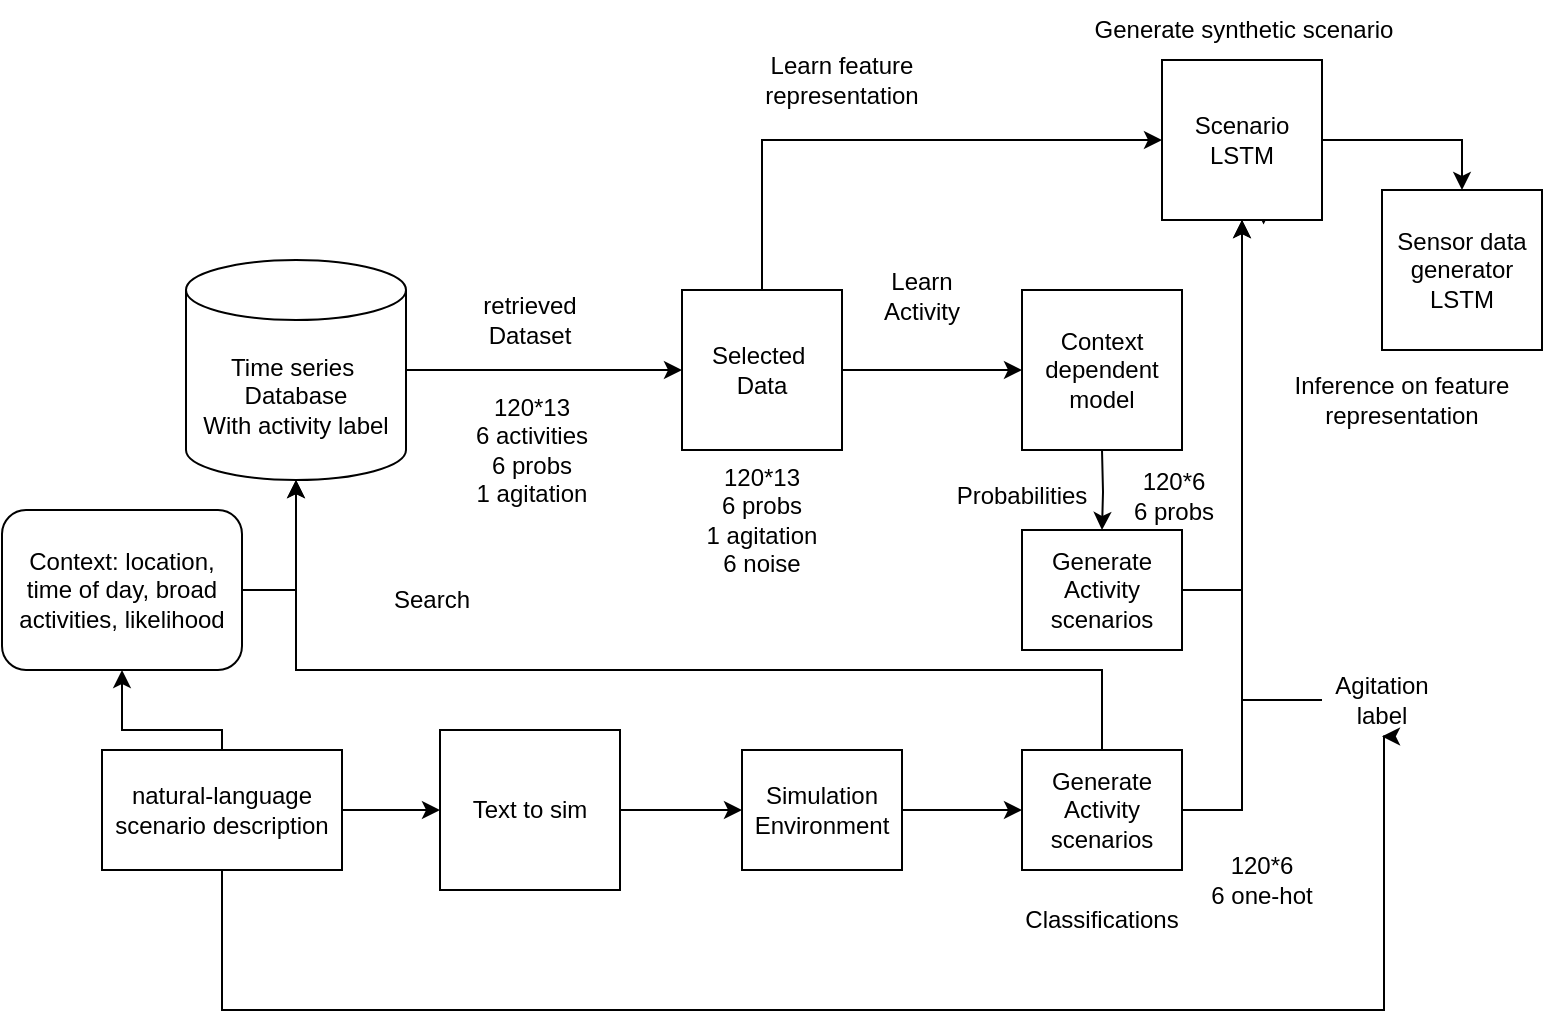 <mxfile version="26.1.1">
  <diagram name="Page-1" id="_lWx4vNkMa3o32yIFXoy">
    <mxGraphModel dx="1050" dy="530" grid="1" gridSize="10" guides="1" tooltips="1" connect="1" arrows="1" fold="1" page="1" pageScale="1" pageWidth="850" pageHeight="1100" math="0" shadow="0">
      <root>
        <mxCell id="0" />
        <mxCell id="1" parent="0" />
        <mxCell id="NPuptDD1DYBg_vC4bvml-15" style="edgeStyle=orthogonalEdgeStyle;rounded=0;orthogonalLoop=1;jettySize=auto;html=1;" parent="1" target="NPuptDD1DYBg_vC4bvml-16" edge="1">
          <mxGeometry relative="1" as="geometry">
            <mxPoint x="740" y="290" as="targetPoint" />
            <mxPoint x="740" y="230" as="sourcePoint" />
          </mxGeometry>
        </mxCell>
        <mxCell id="NPuptDD1DYBg_vC4bvml-9" style="edgeStyle=orthogonalEdgeStyle;rounded=0;orthogonalLoop=1;jettySize=auto;html=1;entryX=0;entryY=0.5;entryDx=0;entryDy=0;" parent="1" source="NPuptDD1DYBg_vC4bvml-3" target="NPuptDD1DYBg_vC4bvml-8" edge="1">
          <mxGeometry relative="1" as="geometry" />
        </mxCell>
        <mxCell id="NPuptDD1DYBg_vC4bvml-3" value="Time series&amp;nbsp;&lt;div&gt;Database&lt;/div&gt;&lt;div&gt;With activity label&lt;/div&gt;" style="shape=cylinder3;whiteSpace=wrap;html=1;boundedLbl=1;backgroundOutline=1;size=15;" parent="1" vertex="1">
          <mxGeometry x="282" y="135" width="110" height="110" as="geometry" />
        </mxCell>
        <mxCell id="NPuptDD1DYBg_vC4bvml-11" style="edgeStyle=orthogonalEdgeStyle;rounded=0;orthogonalLoop=1;jettySize=auto;html=1;entryX=0;entryY=0.5;entryDx=0;entryDy=0;" parent="1" source="NPuptDD1DYBg_vC4bvml-8" edge="1">
          <mxGeometry relative="1" as="geometry">
            <mxPoint x="700" y="190" as="targetPoint" />
          </mxGeometry>
        </mxCell>
        <mxCell id="NPuptDD1DYBg_vC4bvml-18" style="edgeStyle=orthogonalEdgeStyle;rounded=0;orthogonalLoop=1;jettySize=auto;html=1;entryX=0;entryY=0.5;entryDx=0;entryDy=0;" parent="1" source="NPuptDD1DYBg_vC4bvml-8" target="NPuptDD1DYBg_vC4bvml-17" edge="1">
          <mxGeometry relative="1" as="geometry">
            <Array as="points">
              <mxPoint x="570" y="75" />
            </Array>
            <mxPoint x="720" y="50" as="targetPoint" />
          </mxGeometry>
        </mxCell>
        <mxCell id="NPuptDD1DYBg_vC4bvml-8" value="Selected&amp;nbsp;&lt;div&gt;Data&lt;/div&gt;" style="whiteSpace=wrap;html=1;aspect=fixed;" parent="1" vertex="1">
          <mxGeometry x="530" y="150" width="80" height="80" as="geometry" />
        </mxCell>
        <mxCell id="NPuptDD1DYBg_vC4bvml-10" value="retrieved&lt;div&gt;Dataset&lt;/div&gt;" style="text;html=1;align=center;verticalAlign=middle;whiteSpace=wrap;rounded=0;" parent="1" vertex="1">
          <mxGeometry x="424" y="150" width="60" height="30" as="geometry" />
        </mxCell>
        <mxCell id="NPuptDD1DYBg_vC4bvml-12" value="Learn&lt;div&gt;Activity&lt;/div&gt;" style="text;html=1;align=center;verticalAlign=middle;whiteSpace=wrap;rounded=0;" parent="1" vertex="1">
          <mxGeometry x="620" y="138" width="60" height="30" as="geometry" />
        </mxCell>
        <mxCell id="NPuptDD1DYBg_vC4bvml-20" style="edgeStyle=orthogonalEdgeStyle;rounded=0;orthogonalLoop=1;jettySize=auto;html=1;entryX=0.635;entryY=1.028;entryDx=0;entryDy=0;entryPerimeter=0;" parent="1" source="NPuptDD1DYBg_vC4bvml-16" target="NPuptDD1DYBg_vC4bvml-17" edge="1">
          <mxGeometry relative="1" as="geometry">
            <Array as="points">
              <mxPoint x="810" y="300" />
              <mxPoint x="810" y="70" />
            </Array>
          </mxGeometry>
        </mxCell>
        <mxCell id="NPuptDD1DYBg_vC4bvml-16" value="Generate&lt;div&gt;Activity scenarios&lt;/div&gt;" style="rounded=0;whiteSpace=wrap;html=1;" parent="1" vertex="1">
          <mxGeometry x="700" y="270" width="80" height="60" as="geometry" />
        </mxCell>
        <mxCell id="NPuptDD1DYBg_vC4bvml-23" style="edgeStyle=orthogonalEdgeStyle;rounded=0;orthogonalLoop=1;jettySize=auto;html=1;entryX=0.5;entryY=0;entryDx=0;entryDy=0;exitX=1;exitY=0.5;exitDx=0;exitDy=0;" parent="1" source="NPuptDD1DYBg_vC4bvml-17" target="NPuptDD1DYBg_vC4bvml-22" edge="1">
          <mxGeometry relative="1" as="geometry">
            <Array as="points">
              <mxPoint x="920" y="75" />
            </Array>
          </mxGeometry>
        </mxCell>
        <mxCell id="NPuptDD1DYBg_vC4bvml-17" value="Scenario LSTM" style="whiteSpace=wrap;html=1;aspect=fixed;" parent="1" vertex="1">
          <mxGeometry x="770" y="35" width="80" height="80" as="geometry" />
        </mxCell>
        <mxCell id="NPuptDD1DYBg_vC4bvml-19" value="Learn feature representation" style="text;html=1;align=center;verticalAlign=middle;whiteSpace=wrap;rounded=0;" parent="1" vertex="1">
          <mxGeometry x="550" y="30" width="120" height="30" as="geometry" />
        </mxCell>
        <mxCell id="NPuptDD1DYBg_vC4bvml-21" value="Inference on feature representation" style="text;html=1;align=center;verticalAlign=middle;whiteSpace=wrap;rounded=0;" parent="1" vertex="1">
          <mxGeometry x="830" y="190" width="120" height="30" as="geometry" />
        </mxCell>
        <mxCell id="NPuptDD1DYBg_vC4bvml-22" value="&lt;div&gt;Sensor data generator&lt;/div&gt;&lt;div&gt;LSTM&lt;/div&gt;" style="whiteSpace=wrap;html=1;aspect=fixed;" parent="1" vertex="1">
          <mxGeometry x="880" y="100" width="80" height="80" as="geometry" />
        </mxCell>
        <mxCell id="NPuptDD1DYBg_vC4bvml-24" value="Generate synthetic scenario" style="text;html=1;align=center;verticalAlign=middle;whiteSpace=wrap;rounded=0;" parent="1" vertex="1">
          <mxGeometry x="731" y="5" width="160" height="30" as="geometry" />
        </mxCell>
        <mxCell id="NPuptDD1DYBg_vC4bvml-26" style="edgeStyle=orthogonalEdgeStyle;rounded=0;orthogonalLoop=1;jettySize=auto;html=1;entryX=0.5;entryY=1;entryDx=0;entryDy=0;" parent="1" source="NPuptDD1DYBg_vC4bvml-25" target="NPuptDD1DYBg_vC4bvml-17" edge="1">
          <mxGeometry relative="1" as="geometry">
            <Array as="points">
              <mxPoint x="810" y="410" />
            </Array>
          </mxGeometry>
        </mxCell>
        <mxCell id="NPuptDD1DYBg_vC4bvml-25" value="Generate&lt;div&gt;Activity scenarios&lt;/div&gt;" style="rounded=0;whiteSpace=wrap;html=1;" parent="1" vertex="1">
          <mxGeometry x="700" y="380" width="80" height="60" as="geometry" />
        </mxCell>
        <mxCell id="NPuptDD1DYBg_vC4bvml-28" style="edgeStyle=orthogonalEdgeStyle;rounded=0;orthogonalLoop=1;jettySize=auto;html=1;entryX=0;entryY=0.5;entryDx=0;entryDy=0;" parent="1" source="NPuptDD1DYBg_vC4bvml-27" target="NPuptDD1DYBg_vC4bvml-25" edge="1">
          <mxGeometry relative="1" as="geometry" />
        </mxCell>
        <mxCell id="NPuptDD1DYBg_vC4bvml-27" value="Simulation&lt;div&gt;Environment&lt;/div&gt;" style="rounded=0;whiteSpace=wrap;html=1;" parent="1" vertex="1">
          <mxGeometry x="560" y="380" width="80" height="60" as="geometry" />
        </mxCell>
        <mxCell id="NPuptDD1DYBg_vC4bvml-31" style="edgeStyle=orthogonalEdgeStyle;rounded=0;orthogonalLoop=1;jettySize=auto;html=1;entryX=0;entryY=0.5;entryDx=0;entryDy=0;" parent="1" source="NPuptDD1DYBg_vC4bvml-29" target="NPuptDD1DYBg_vC4bvml-30" edge="1">
          <mxGeometry relative="1" as="geometry" />
        </mxCell>
        <mxCell id="df0VdvyvzbTZm8iGTRP1-9" style="edgeStyle=orthogonalEdgeStyle;rounded=0;orthogonalLoop=1;jettySize=auto;html=1;entryX=0.5;entryY=1;entryDx=0;entryDy=0;" edge="1" parent="1" source="NPuptDD1DYBg_vC4bvml-29" target="df0VdvyvzbTZm8iGTRP1-8">
          <mxGeometry relative="1" as="geometry">
            <Array as="points">
              <mxPoint x="300" y="370" />
            </Array>
          </mxGeometry>
        </mxCell>
        <mxCell id="df0VdvyvzbTZm8iGTRP1-18" style="edgeStyle=orthogonalEdgeStyle;rounded=0;orthogonalLoop=1;jettySize=auto;html=1;" edge="1" parent="1" source="NPuptDD1DYBg_vC4bvml-29">
          <mxGeometry relative="1" as="geometry">
            <mxPoint x="880" y="373.2" as="targetPoint" />
            <Array as="points">
              <mxPoint x="300" y="510" />
              <mxPoint x="881" y="510" />
            </Array>
          </mxGeometry>
        </mxCell>
        <mxCell id="NPuptDD1DYBg_vC4bvml-29" value="natural-language scenario description" style="rounded=0;whiteSpace=wrap;html=1;" parent="1" vertex="1">
          <mxGeometry x="240" y="380" width="120" height="60" as="geometry" />
        </mxCell>
        <mxCell id="NPuptDD1DYBg_vC4bvml-32" style="edgeStyle=orthogonalEdgeStyle;rounded=0;orthogonalLoop=1;jettySize=auto;html=1;entryX=0;entryY=0.5;entryDx=0;entryDy=0;" parent="1" source="NPuptDD1DYBg_vC4bvml-30" target="NPuptDD1DYBg_vC4bvml-27" edge="1">
          <mxGeometry relative="1" as="geometry" />
        </mxCell>
        <mxCell id="NPuptDD1DYBg_vC4bvml-30" value="Text to sim" style="rounded=0;whiteSpace=wrap;html=1;" parent="1" vertex="1">
          <mxGeometry x="409" y="370" width="90" height="80" as="geometry" />
        </mxCell>
        <mxCell id="df0VdvyvzbTZm8iGTRP1-1" value="Classifications" style="text;html=1;align=center;verticalAlign=middle;whiteSpace=wrap;rounded=0;" vertex="1" parent="1">
          <mxGeometry x="710" y="450" width="60" height="30" as="geometry" />
        </mxCell>
        <mxCell id="df0VdvyvzbTZm8iGTRP1-2" value="Probabilities" style="text;html=1;align=center;verticalAlign=middle;whiteSpace=wrap;rounded=0;" vertex="1" parent="1">
          <mxGeometry x="670" y="238" width="60" height="30" as="geometry" />
        </mxCell>
        <mxCell id="df0VdvyvzbTZm8iGTRP1-6" value="Search" style="text;html=1;align=center;verticalAlign=middle;whiteSpace=wrap;rounded=0;" vertex="1" parent="1">
          <mxGeometry x="350" y="290" width="110" height="30" as="geometry" />
        </mxCell>
        <mxCell id="df0VdvyvzbTZm8iGTRP1-7" style="edgeStyle=orthogonalEdgeStyle;rounded=0;orthogonalLoop=1;jettySize=auto;html=1;entryX=0.5;entryY=1;entryDx=0;entryDy=0;entryPerimeter=0;" edge="1" parent="1" source="NPuptDD1DYBg_vC4bvml-25" target="NPuptDD1DYBg_vC4bvml-3">
          <mxGeometry relative="1" as="geometry">
            <Array as="points">
              <mxPoint x="740" y="340" />
              <mxPoint x="337" y="340" />
            </Array>
          </mxGeometry>
        </mxCell>
        <mxCell id="df0VdvyvzbTZm8iGTRP1-8" value="Context: location, time of day, broad activities, likelihood" style="rounded=1;whiteSpace=wrap;html=1;" vertex="1" parent="1">
          <mxGeometry x="190" y="260" width="120" height="80" as="geometry" />
        </mxCell>
        <mxCell id="df0VdvyvzbTZm8iGTRP1-10" style="edgeStyle=orthogonalEdgeStyle;rounded=0;orthogonalLoop=1;jettySize=auto;html=1;entryX=0.5;entryY=1;entryDx=0;entryDy=0;entryPerimeter=0;" edge="1" parent="1" source="df0VdvyvzbTZm8iGTRP1-8" target="NPuptDD1DYBg_vC4bvml-3">
          <mxGeometry relative="1" as="geometry">
            <Array as="points">
              <mxPoint x="337" y="300" />
            </Array>
          </mxGeometry>
        </mxCell>
        <mxCell id="df0VdvyvzbTZm8iGTRP1-11" value="Context dependent model" style="whiteSpace=wrap;html=1;aspect=fixed;" vertex="1" parent="1">
          <mxGeometry x="700" y="150" width="80" height="80" as="geometry" />
        </mxCell>
        <mxCell id="df0VdvyvzbTZm8iGTRP1-12" value="120*13&lt;div&gt;6 probs&lt;/div&gt;&lt;div&gt;1 agitation&lt;/div&gt;&lt;div&gt;6 noise&lt;/div&gt;" style="text;html=1;align=center;verticalAlign=middle;whiteSpace=wrap;rounded=0;" vertex="1" parent="1">
          <mxGeometry x="540" y="250" width="60" height="30" as="geometry" />
        </mxCell>
        <mxCell id="df0VdvyvzbTZm8iGTRP1-14" value="120*6&lt;div&gt;6 probs&lt;/div&gt;" style="text;html=1;align=center;verticalAlign=middle;whiteSpace=wrap;rounded=0;" vertex="1" parent="1">
          <mxGeometry x="746" y="238" width="60" height="30" as="geometry" />
        </mxCell>
        <mxCell id="df0VdvyvzbTZm8iGTRP1-16" value="120*6&lt;div&gt;6 one-hot&lt;/div&gt;" style="text;html=1;align=center;verticalAlign=middle;whiteSpace=wrap;rounded=0;" vertex="1" parent="1">
          <mxGeometry x="790" y="430" width="60" height="30" as="geometry" />
        </mxCell>
        <mxCell id="df0VdvyvzbTZm8iGTRP1-20" style="edgeStyle=orthogonalEdgeStyle;rounded=0;orthogonalLoop=1;jettySize=auto;html=1;entryX=0.5;entryY=1;entryDx=0;entryDy=0;" edge="1" parent="1" source="df0VdvyvzbTZm8iGTRP1-19" target="NPuptDD1DYBg_vC4bvml-17">
          <mxGeometry relative="1" as="geometry">
            <Array as="points">
              <mxPoint x="810" y="355" />
            </Array>
          </mxGeometry>
        </mxCell>
        <mxCell id="df0VdvyvzbTZm8iGTRP1-19" value="Agitation label" style="text;html=1;align=center;verticalAlign=middle;whiteSpace=wrap;rounded=0;" vertex="1" parent="1">
          <mxGeometry x="850" y="340" width="60" height="30" as="geometry" />
        </mxCell>
        <mxCell id="df0VdvyvzbTZm8iGTRP1-21" value="120*13&lt;div&gt;6 activities&lt;/div&gt;&lt;div&gt;6 probs&lt;/div&gt;&lt;div&gt;1 agitation&lt;/div&gt;" style="text;html=1;align=center;verticalAlign=middle;whiteSpace=wrap;rounded=0;" vertex="1" parent="1">
          <mxGeometry x="425" y="215" width="60" height="30" as="geometry" />
        </mxCell>
      </root>
    </mxGraphModel>
  </diagram>
</mxfile>
